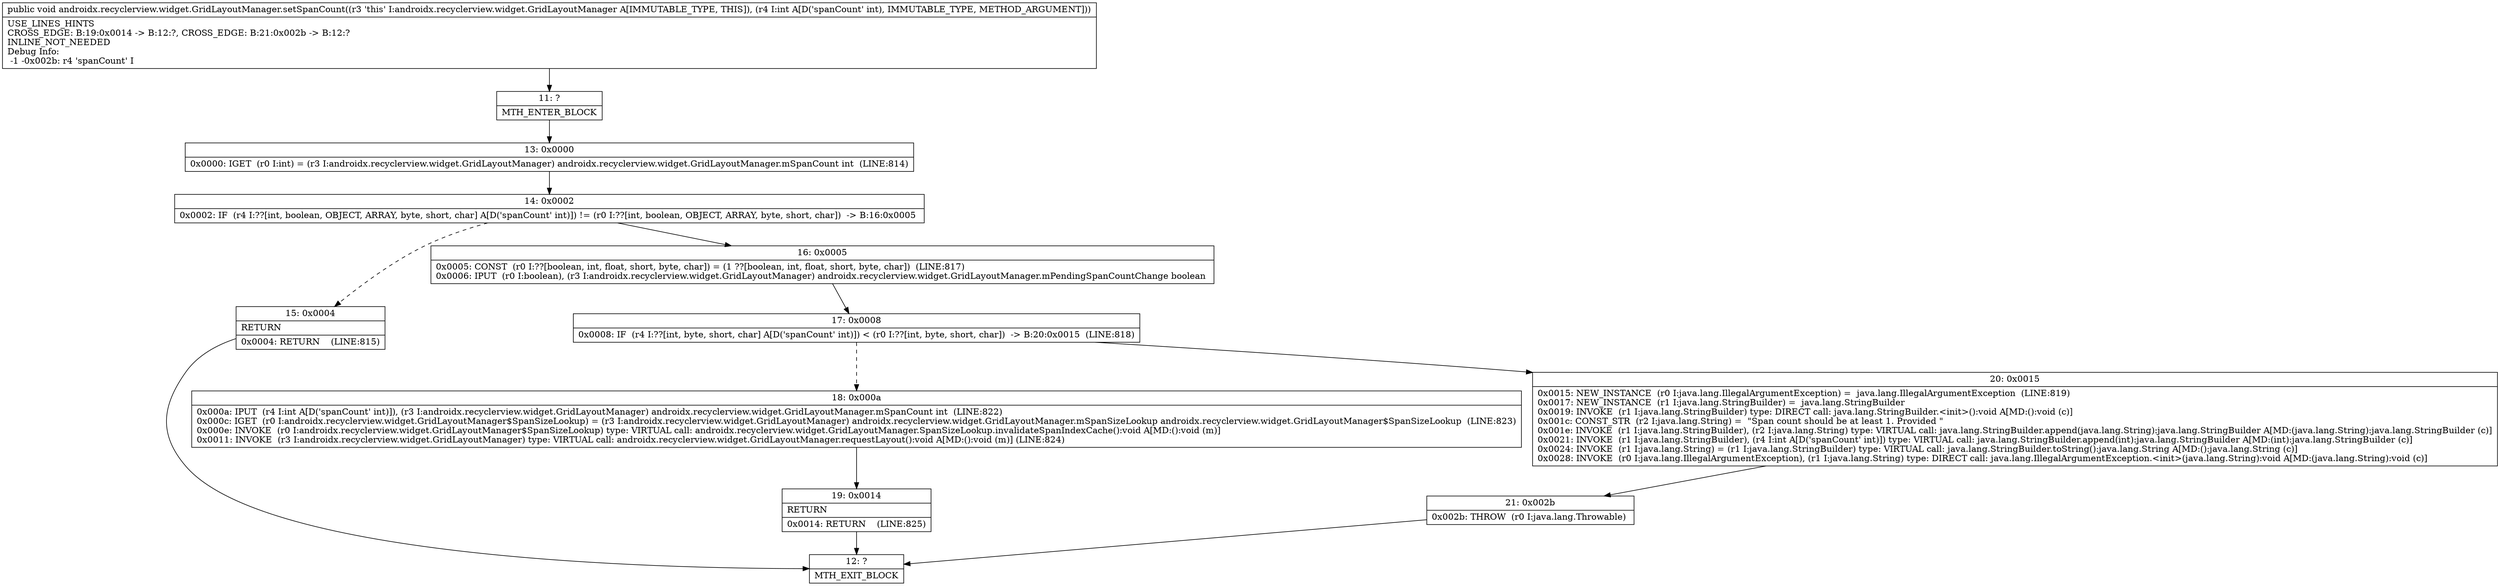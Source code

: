 digraph "CFG forandroidx.recyclerview.widget.GridLayoutManager.setSpanCount(I)V" {
Node_11 [shape=record,label="{11\:\ ?|MTH_ENTER_BLOCK\l}"];
Node_13 [shape=record,label="{13\:\ 0x0000|0x0000: IGET  (r0 I:int) = (r3 I:androidx.recyclerview.widget.GridLayoutManager) androidx.recyclerview.widget.GridLayoutManager.mSpanCount int  (LINE:814)\l}"];
Node_14 [shape=record,label="{14\:\ 0x0002|0x0002: IF  (r4 I:??[int, boolean, OBJECT, ARRAY, byte, short, char] A[D('spanCount' int)]) != (r0 I:??[int, boolean, OBJECT, ARRAY, byte, short, char])  \-\> B:16:0x0005 \l}"];
Node_15 [shape=record,label="{15\:\ 0x0004|RETURN\l|0x0004: RETURN    (LINE:815)\l}"];
Node_12 [shape=record,label="{12\:\ ?|MTH_EXIT_BLOCK\l}"];
Node_16 [shape=record,label="{16\:\ 0x0005|0x0005: CONST  (r0 I:??[boolean, int, float, short, byte, char]) = (1 ??[boolean, int, float, short, byte, char])  (LINE:817)\l0x0006: IPUT  (r0 I:boolean), (r3 I:androidx.recyclerview.widget.GridLayoutManager) androidx.recyclerview.widget.GridLayoutManager.mPendingSpanCountChange boolean \l}"];
Node_17 [shape=record,label="{17\:\ 0x0008|0x0008: IF  (r4 I:??[int, byte, short, char] A[D('spanCount' int)]) \< (r0 I:??[int, byte, short, char])  \-\> B:20:0x0015  (LINE:818)\l}"];
Node_18 [shape=record,label="{18\:\ 0x000a|0x000a: IPUT  (r4 I:int A[D('spanCount' int)]), (r3 I:androidx.recyclerview.widget.GridLayoutManager) androidx.recyclerview.widget.GridLayoutManager.mSpanCount int  (LINE:822)\l0x000c: IGET  (r0 I:androidx.recyclerview.widget.GridLayoutManager$SpanSizeLookup) = (r3 I:androidx.recyclerview.widget.GridLayoutManager) androidx.recyclerview.widget.GridLayoutManager.mSpanSizeLookup androidx.recyclerview.widget.GridLayoutManager$SpanSizeLookup  (LINE:823)\l0x000e: INVOKE  (r0 I:androidx.recyclerview.widget.GridLayoutManager$SpanSizeLookup) type: VIRTUAL call: androidx.recyclerview.widget.GridLayoutManager.SpanSizeLookup.invalidateSpanIndexCache():void A[MD:():void (m)]\l0x0011: INVOKE  (r3 I:androidx.recyclerview.widget.GridLayoutManager) type: VIRTUAL call: androidx.recyclerview.widget.GridLayoutManager.requestLayout():void A[MD:():void (m)] (LINE:824)\l}"];
Node_19 [shape=record,label="{19\:\ 0x0014|RETURN\l|0x0014: RETURN    (LINE:825)\l}"];
Node_20 [shape=record,label="{20\:\ 0x0015|0x0015: NEW_INSTANCE  (r0 I:java.lang.IllegalArgumentException) =  java.lang.IllegalArgumentException  (LINE:819)\l0x0017: NEW_INSTANCE  (r1 I:java.lang.StringBuilder) =  java.lang.StringBuilder \l0x0019: INVOKE  (r1 I:java.lang.StringBuilder) type: DIRECT call: java.lang.StringBuilder.\<init\>():void A[MD:():void (c)]\l0x001c: CONST_STR  (r2 I:java.lang.String) =  \"Span count should be at least 1. Provided \" \l0x001e: INVOKE  (r1 I:java.lang.StringBuilder), (r2 I:java.lang.String) type: VIRTUAL call: java.lang.StringBuilder.append(java.lang.String):java.lang.StringBuilder A[MD:(java.lang.String):java.lang.StringBuilder (c)]\l0x0021: INVOKE  (r1 I:java.lang.StringBuilder), (r4 I:int A[D('spanCount' int)]) type: VIRTUAL call: java.lang.StringBuilder.append(int):java.lang.StringBuilder A[MD:(int):java.lang.StringBuilder (c)]\l0x0024: INVOKE  (r1 I:java.lang.String) = (r1 I:java.lang.StringBuilder) type: VIRTUAL call: java.lang.StringBuilder.toString():java.lang.String A[MD:():java.lang.String (c)]\l0x0028: INVOKE  (r0 I:java.lang.IllegalArgumentException), (r1 I:java.lang.String) type: DIRECT call: java.lang.IllegalArgumentException.\<init\>(java.lang.String):void A[MD:(java.lang.String):void (c)]\l}"];
Node_21 [shape=record,label="{21\:\ 0x002b|0x002b: THROW  (r0 I:java.lang.Throwable) \l}"];
MethodNode[shape=record,label="{public void androidx.recyclerview.widget.GridLayoutManager.setSpanCount((r3 'this' I:androidx.recyclerview.widget.GridLayoutManager A[IMMUTABLE_TYPE, THIS]), (r4 I:int A[D('spanCount' int), IMMUTABLE_TYPE, METHOD_ARGUMENT]))  | USE_LINES_HINTS\lCROSS_EDGE: B:19:0x0014 \-\> B:12:?, CROSS_EDGE: B:21:0x002b \-\> B:12:?\lINLINE_NOT_NEEDED\lDebug Info:\l  \-1 \-0x002b: r4 'spanCount' I\l}"];
MethodNode -> Node_11;Node_11 -> Node_13;
Node_13 -> Node_14;
Node_14 -> Node_15[style=dashed];
Node_14 -> Node_16;
Node_15 -> Node_12;
Node_16 -> Node_17;
Node_17 -> Node_18[style=dashed];
Node_17 -> Node_20;
Node_18 -> Node_19;
Node_19 -> Node_12;
Node_20 -> Node_21;
Node_21 -> Node_12;
}

